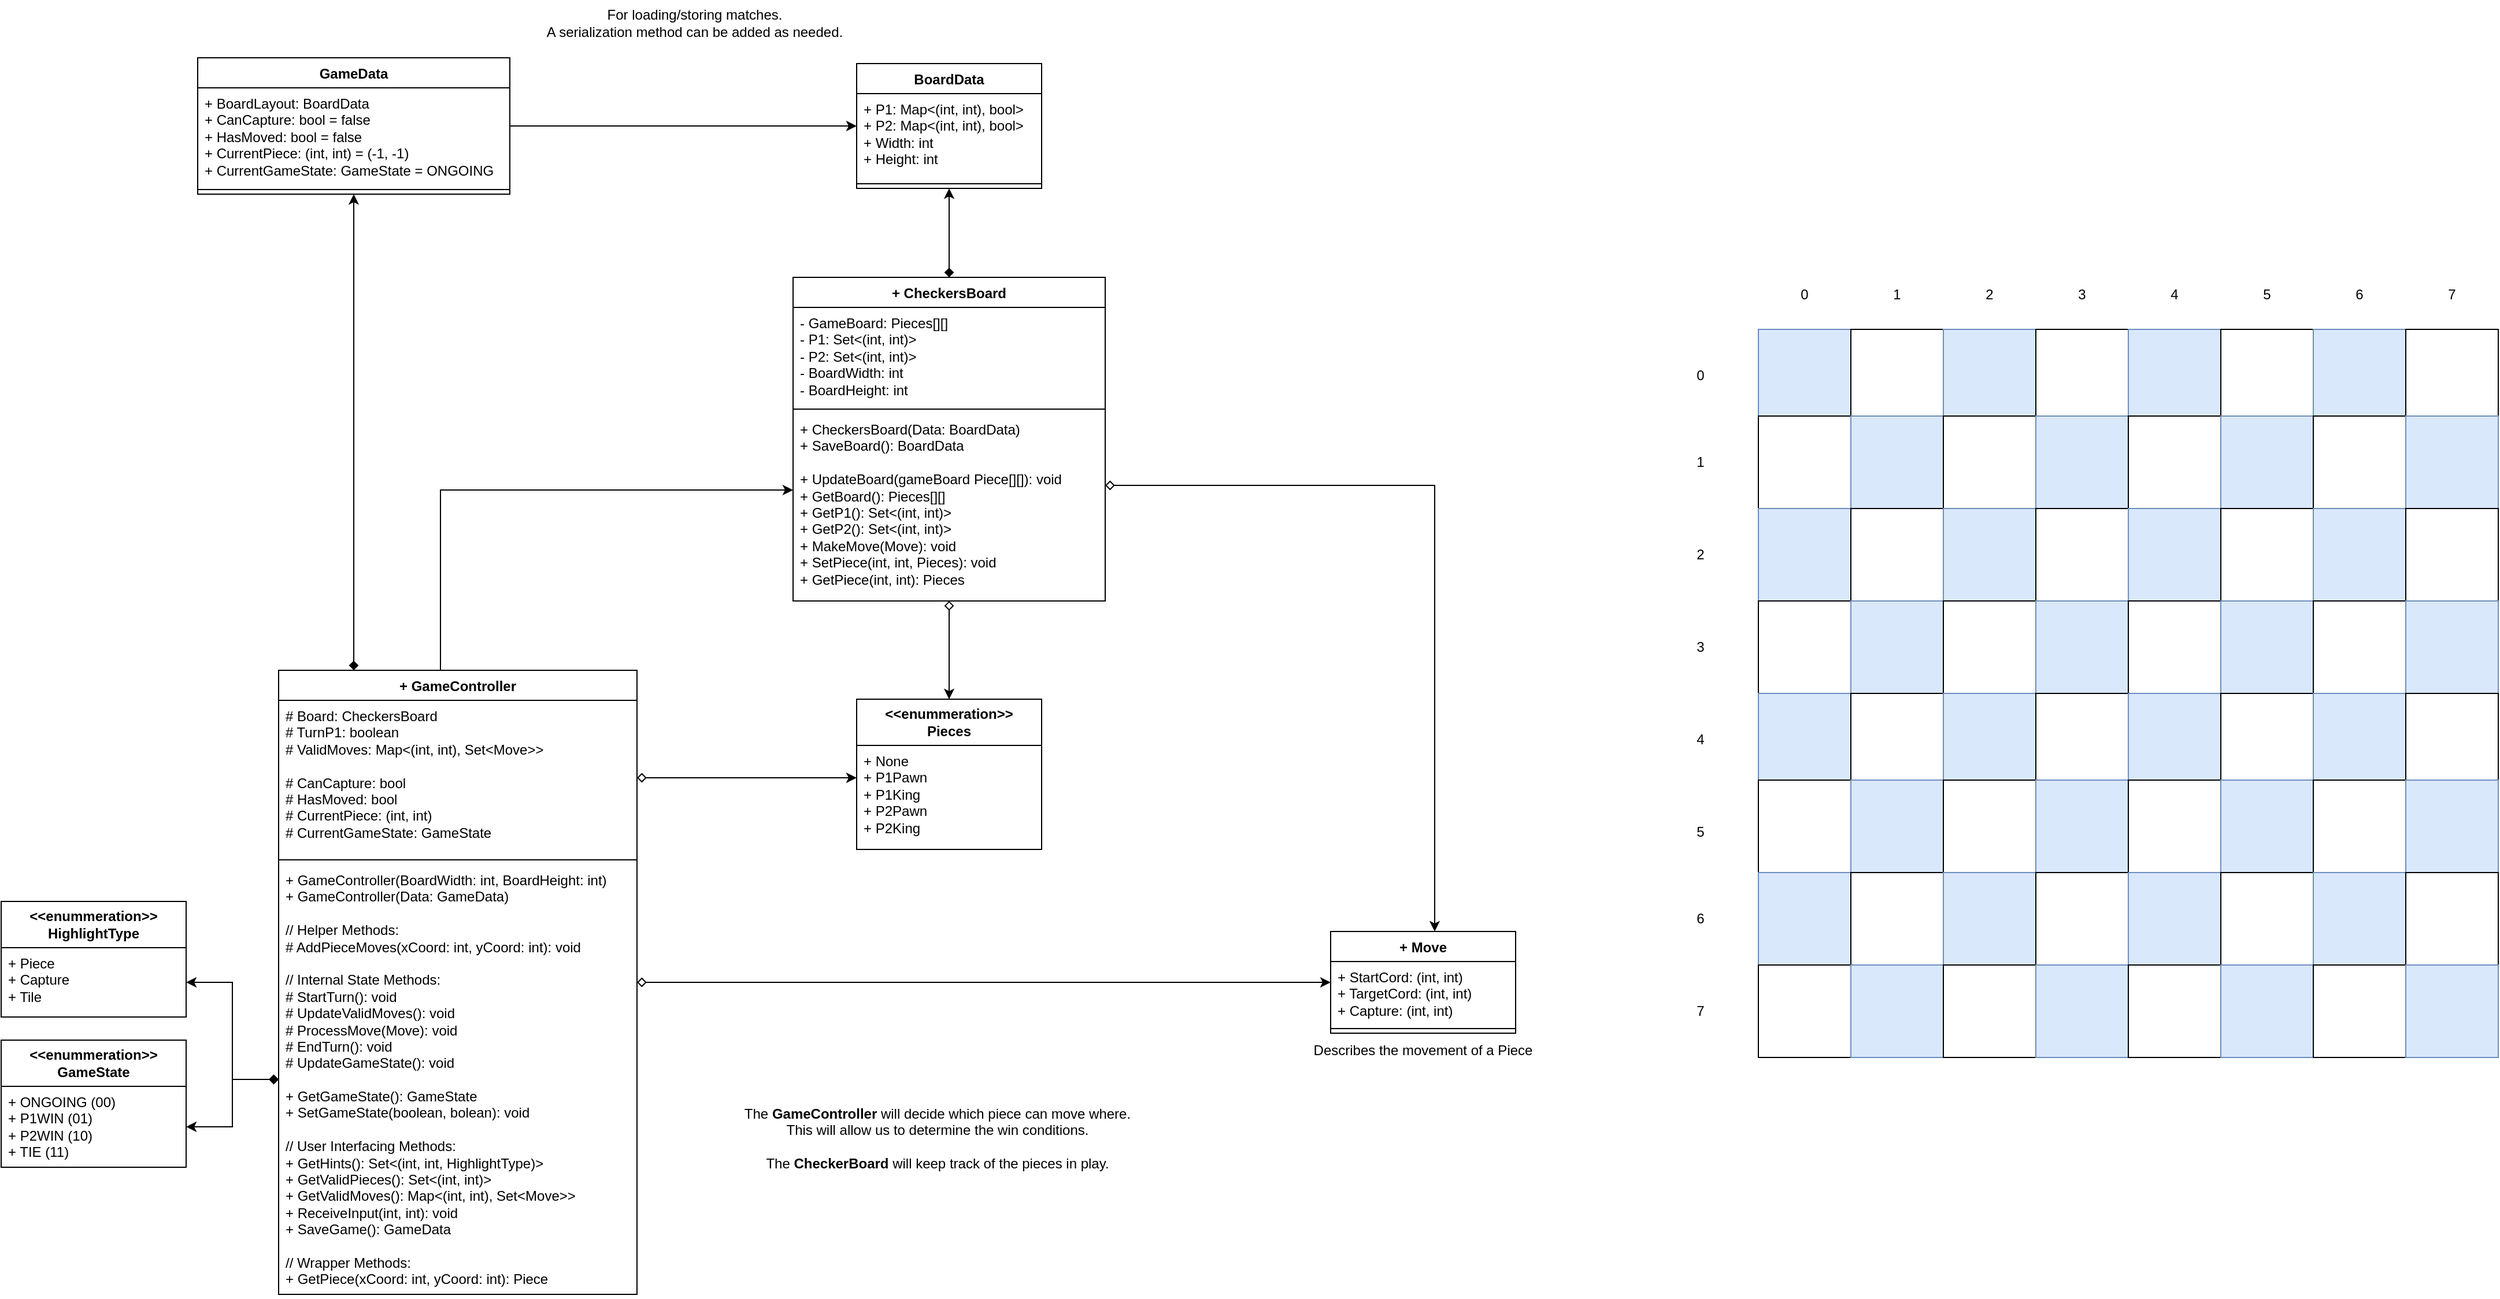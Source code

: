 <mxfile version="26.0.16" pages="2">
  <diagram name="ClassDiagram" id="gLZLLyH_hhTVmywuRG8O">
    <mxGraphModel grid="1" page="1" gridSize="10" guides="1" tooltips="1" connect="1" arrows="1" fold="1" pageScale="1" pageWidth="850" pageHeight="1100" math="0" shadow="0">
      <root>
        <mxCell id="0" />
        <mxCell id="1" parent="0" />
        <mxCell id="El5KGwW6AgN07_3p4NO5-117" value="" style="edgeStyle=orthogonalEdgeStyle;rounded=0;orthogonalLoop=1;jettySize=auto;html=1;startArrow=diamond;startFill=0;" edge="1" parent="1" source="El5KGwW6AgN07_3p4NO5-118" target="El5KGwW6AgN07_3p4NO5-122">
          <mxGeometry relative="1" as="geometry" />
        </mxCell>
        <mxCell id="El5KGwW6AgN07_3p4NO5-118" value="+ GameController&lt;div&gt;&lt;br&gt;&lt;/div&gt;" style="swimlane;fontStyle=1;align=center;verticalAlign=top;childLayout=stackLayout;horizontal=1;startSize=26;horizontalStack=0;resizeParent=1;resizeParentMax=0;resizeLast=0;collapsible=1;marginBottom=0;whiteSpace=wrap;html=1;" vertex="1" parent="1">
          <mxGeometry x="-290" y="420" width="310" height="540" as="geometry" />
        </mxCell>
        <mxCell id="El5KGwW6AgN07_3p4NO5-119" value="&lt;div&gt;&lt;span style=&quot;background-color: transparent; color: light-dark(rgb(0, 0, 0), rgb(255, 255, 255));&quot;&gt;# Board: CheckersBoard&lt;/span&gt;&lt;/div&gt;&lt;div&gt;# TurnP1: boolean&lt;/div&gt;&lt;div&gt;# ValidMoves: Map&amp;lt;(int, int), Set&amp;lt;Move&amp;gt;&amp;gt;&lt;/div&gt;&lt;div&gt;&lt;br&gt;&lt;/div&gt;&lt;div&gt;# CanCapture: bool&lt;/div&gt;&lt;div&gt;# HasMoved: bool&lt;/div&gt;&lt;div&gt;# CurrentPiece: (int, int)&lt;/div&gt;&lt;div&gt;# CurrentGameState: GameState&lt;/div&gt;" style="text;strokeColor=none;fillColor=none;align=left;verticalAlign=top;spacingLeft=4;spacingRight=4;overflow=hidden;rotatable=0;points=[[0,0.5],[1,0.5]];portConstraint=eastwest;whiteSpace=wrap;html=1;" vertex="1" parent="El5KGwW6AgN07_3p4NO5-118">
          <mxGeometry y="26" width="310" height="134" as="geometry" />
        </mxCell>
        <mxCell id="El5KGwW6AgN07_3p4NO5-120" value="" style="line;strokeWidth=1;fillColor=none;align=left;verticalAlign=middle;spacingTop=-1;spacingLeft=3;spacingRight=3;rotatable=0;labelPosition=right;points=[];portConstraint=eastwest;strokeColor=inherit;" vertex="1" parent="El5KGwW6AgN07_3p4NO5-118">
          <mxGeometry y="160" width="310" height="8" as="geometry" />
        </mxCell>
        <mxCell id="El5KGwW6AgN07_3p4NO5-121" value="&lt;div&gt;+ GameController(BoardWidth: int, BoardHeight: int)&lt;/div&gt;&lt;div&gt;+ GameController(Data: GameData)&lt;/div&gt;&lt;div&gt;&lt;br&gt;&lt;/div&gt;&lt;div&gt;// Helper Methods:&lt;/div&gt;&lt;div&gt;# AddPieceMoves(xCoord: int, yCoord: int): void&lt;/div&gt;&lt;div&gt;&lt;br&gt;&lt;/div&gt;&lt;div&gt;// Internal State Methods:&lt;/div&gt;&lt;div&gt;# StartTurn(): void&lt;/div&gt;&lt;div&gt;# UpdateValidMoves(): void&lt;/div&gt;&lt;div&gt;# ProcessMove(Move): void&lt;/div&gt;&lt;div&gt;# EndTurn(): void&lt;/div&gt;&lt;div&gt;# UpdateGameState(): void&lt;/div&gt;&lt;div&gt;&lt;br&gt;&lt;/div&gt;&lt;div&gt;&lt;div&gt;+ GetGameState(): GameState&lt;/div&gt;&lt;div&gt;+ SetGameState(boolean, bolean): void&lt;/div&gt;&lt;/div&gt;&lt;div&gt;&lt;br&gt;&lt;/div&gt;&lt;div&gt;// User Interfacing Methods:&lt;/div&gt;&lt;div&gt;+ GetHints(): Set&amp;lt;(int, int, HighlightType)&amp;gt;&lt;/div&gt;&lt;div&gt;+ GetValidPieces(): Set&amp;lt;(int, int)&amp;gt;&lt;/div&gt;+ GetValidMoves(): Map&amp;lt;(int, int), Set&amp;lt;Move&amp;gt;&amp;gt;&lt;div&gt;+ ReceiveInput(int, int): void&lt;/div&gt;&lt;div&gt;+ SaveGame(): GameData&lt;/div&gt;&lt;div&gt;&lt;br&gt;&lt;/div&gt;&lt;div&gt;// Wrapper Methods:&lt;/div&gt;&lt;div&gt;+ GetPiece(xCoord: int, yCoord: int): Piece&lt;/div&gt;" style="text;strokeColor=none;fillColor=none;align=left;verticalAlign=top;spacingLeft=4;spacingRight=4;overflow=hidden;rotatable=0;points=[[0,0.5],[1,0.5]];portConstraint=eastwest;whiteSpace=wrap;html=1;" vertex="1" parent="El5KGwW6AgN07_3p4NO5-118">
          <mxGeometry y="168" width="310" height="372" as="geometry" />
        </mxCell>
        <mxCell id="El5KGwW6AgN07_3p4NO5-122" value="+ Move" style="swimlane;fontStyle=1;align=center;verticalAlign=top;childLayout=stackLayout;horizontal=1;startSize=26;horizontalStack=0;resizeParent=1;resizeParentMax=0;resizeLast=0;collapsible=1;marginBottom=0;whiteSpace=wrap;html=1;" vertex="1" parent="1">
          <mxGeometry x="620" y="646" width="160" height="88" as="geometry" />
        </mxCell>
        <mxCell id="El5KGwW6AgN07_3p4NO5-123" value="+ StartCord: (int, int)&lt;div&gt;+ TargetCord: (int, int)&lt;/div&gt;&lt;div&gt;+ Capture: (int, int)&lt;/div&gt;" style="text;strokeColor=none;fillColor=none;align=left;verticalAlign=top;spacingLeft=4;spacingRight=4;overflow=hidden;rotatable=0;points=[[0,0.5],[1,0.5]];portConstraint=eastwest;whiteSpace=wrap;html=1;" vertex="1" parent="El5KGwW6AgN07_3p4NO5-122">
          <mxGeometry y="26" width="160" height="54" as="geometry" />
        </mxCell>
        <mxCell id="El5KGwW6AgN07_3p4NO5-124" value="" style="line;strokeWidth=1;fillColor=none;align=left;verticalAlign=middle;spacingTop=-1;spacingLeft=3;spacingRight=3;rotatable=0;labelPosition=right;points=[];portConstraint=eastwest;strokeColor=inherit;" vertex="1" parent="El5KGwW6AgN07_3p4NO5-122">
          <mxGeometry y="80" width="160" height="8" as="geometry" />
        </mxCell>
        <mxCell id="El5KGwW6AgN07_3p4NO5-125" value="Describes the movement of a Piece" style="text;html=1;align=center;verticalAlign=middle;whiteSpace=wrap;rounded=0;" vertex="1" parent="1">
          <mxGeometry x="600" y="734" width="200" height="30" as="geometry" />
        </mxCell>
        <mxCell id="El5KGwW6AgN07_3p4NO5-126" value="&lt;b&gt;&amp;lt;&amp;lt;enummeration&amp;gt;&amp;gt;&lt;/b&gt;&lt;div&gt;&lt;b&gt;HighlightType&lt;/b&gt;&lt;/div&gt;" style="swimlane;fontStyle=0;childLayout=stackLayout;horizontal=1;startSize=40;fillColor=none;horizontalStack=0;resizeParent=1;resizeParentMax=0;resizeLast=0;collapsible=1;marginBottom=0;whiteSpace=wrap;html=1;" vertex="1" parent="1">
          <mxGeometry x="-530" y="620" width="160" height="100" as="geometry" />
        </mxCell>
        <mxCell id="El5KGwW6AgN07_3p4NO5-127" value="+ Piece&lt;div&gt;+ Capture&lt;br&gt;&lt;div&gt;+ Tile&lt;/div&gt;&lt;/div&gt;" style="text;strokeColor=none;fillColor=none;align=left;verticalAlign=top;spacingLeft=4;spacingRight=4;overflow=hidden;rotatable=0;points=[[0,0.5],[1,0.5]];portConstraint=eastwest;whiteSpace=wrap;html=1;" vertex="1" parent="El5KGwW6AgN07_3p4NO5-126">
          <mxGeometry y="40" width="160" height="60" as="geometry" />
        </mxCell>
        <mxCell id="El5KGwW6AgN07_3p4NO5-128" value="" style="whiteSpace=wrap;html=1;aspect=fixed;fillColor=#dae8fc;strokeColor=#6c8ebf;" vertex="1" parent="1">
          <mxGeometry x="990" y="125" width="80" height="80" as="geometry" />
        </mxCell>
        <mxCell id="El5KGwW6AgN07_3p4NO5-129" value="" style="whiteSpace=wrap;html=1;aspect=fixed;" vertex="1" parent="1">
          <mxGeometry x="1070" y="125" width="80" height="80" as="geometry" />
        </mxCell>
        <mxCell id="El5KGwW6AgN07_3p4NO5-130" value="" style="whiteSpace=wrap;html=1;aspect=fixed;fillColor=#dae8fc;strokeColor=#6c8ebf;" vertex="1" parent="1">
          <mxGeometry x="1150" y="125" width="80" height="80" as="geometry" />
        </mxCell>
        <mxCell id="El5KGwW6AgN07_3p4NO5-131" value="" style="whiteSpace=wrap;html=1;aspect=fixed;" vertex="1" parent="1">
          <mxGeometry x="1230" y="125" width="80" height="80" as="geometry" />
        </mxCell>
        <mxCell id="El5KGwW6AgN07_3p4NO5-132" value="" style="whiteSpace=wrap;html=1;aspect=fixed;fillColor=#dae8fc;strokeColor=#6c8ebf;" vertex="1" parent="1">
          <mxGeometry x="1310" y="125" width="80" height="80" as="geometry" />
        </mxCell>
        <mxCell id="El5KGwW6AgN07_3p4NO5-133" value="" style="whiteSpace=wrap;html=1;aspect=fixed;" vertex="1" parent="1">
          <mxGeometry x="1390" y="125" width="80" height="80" as="geometry" />
        </mxCell>
        <mxCell id="El5KGwW6AgN07_3p4NO5-134" value="" style="whiteSpace=wrap;html=1;aspect=fixed;fillColor=#dae8fc;strokeColor=#6c8ebf;" vertex="1" parent="1">
          <mxGeometry x="1470" y="125" width="80" height="80" as="geometry" />
        </mxCell>
        <mxCell id="El5KGwW6AgN07_3p4NO5-135" value="" style="whiteSpace=wrap;html=1;aspect=fixed;" vertex="1" parent="1">
          <mxGeometry x="1550" y="125" width="80" height="80" as="geometry" />
        </mxCell>
        <mxCell id="El5KGwW6AgN07_3p4NO5-136" value="" style="whiteSpace=wrap;html=1;aspect=fixed;" vertex="1" parent="1">
          <mxGeometry x="990" y="200" width="80" height="80" as="geometry" />
        </mxCell>
        <mxCell id="El5KGwW6AgN07_3p4NO5-137" value="" style="whiteSpace=wrap;html=1;aspect=fixed;fillColor=#dae8fc;strokeColor=#6c8ebf;" vertex="1" parent="1">
          <mxGeometry x="1070" y="200" width="80" height="80" as="geometry" />
        </mxCell>
        <mxCell id="El5KGwW6AgN07_3p4NO5-138" value="" style="whiteSpace=wrap;html=1;aspect=fixed;" vertex="1" parent="1">
          <mxGeometry x="1150" y="200" width="80" height="80" as="geometry" />
        </mxCell>
        <mxCell id="El5KGwW6AgN07_3p4NO5-139" value="" style="whiteSpace=wrap;html=1;aspect=fixed;fillColor=#dae8fc;strokeColor=#6c8ebf;" vertex="1" parent="1">
          <mxGeometry x="1230" y="200" width="80" height="80" as="geometry" />
        </mxCell>
        <mxCell id="El5KGwW6AgN07_3p4NO5-140" value="" style="whiteSpace=wrap;html=1;aspect=fixed;" vertex="1" parent="1">
          <mxGeometry x="1310" y="200" width="80" height="80" as="geometry" />
        </mxCell>
        <mxCell id="El5KGwW6AgN07_3p4NO5-141" value="" style="whiteSpace=wrap;html=1;aspect=fixed;fillColor=#dae8fc;strokeColor=#6c8ebf;" vertex="1" parent="1">
          <mxGeometry x="1390" y="200" width="80" height="80" as="geometry" />
        </mxCell>
        <mxCell id="El5KGwW6AgN07_3p4NO5-142" value="" style="whiteSpace=wrap;html=1;aspect=fixed;" vertex="1" parent="1">
          <mxGeometry x="1470" y="200" width="80" height="80" as="geometry" />
        </mxCell>
        <mxCell id="El5KGwW6AgN07_3p4NO5-143" value="" style="whiteSpace=wrap;html=1;aspect=fixed;fillColor=#dae8fc;strokeColor=#6c8ebf;" vertex="1" parent="1">
          <mxGeometry x="1550" y="200" width="80" height="80" as="geometry" />
        </mxCell>
        <mxCell id="El5KGwW6AgN07_3p4NO5-144" value="" style="whiteSpace=wrap;html=1;aspect=fixed;fillColor=#dae8fc;strokeColor=#6c8ebf;" vertex="1" parent="1">
          <mxGeometry x="990" y="280" width="80" height="80" as="geometry" />
        </mxCell>
        <mxCell id="El5KGwW6AgN07_3p4NO5-145" value="" style="whiteSpace=wrap;html=1;aspect=fixed;" vertex="1" parent="1">
          <mxGeometry x="1070" y="280" width="80" height="80" as="geometry" />
        </mxCell>
        <mxCell id="El5KGwW6AgN07_3p4NO5-146" value="" style="whiteSpace=wrap;html=1;aspect=fixed;fillColor=#dae8fc;strokeColor=#6c8ebf;" vertex="1" parent="1">
          <mxGeometry x="1150" y="280" width="80" height="80" as="geometry" />
        </mxCell>
        <mxCell id="El5KGwW6AgN07_3p4NO5-147" value="" style="whiteSpace=wrap;html=1;aspect=fixed;" vertex="1" parent="1">
          <mxGeometry x="1230" y="280" width="80" height="80" as="geometry" />
        </mxCell>
        <mxCell id="El5KGwW6AgN07_3p4NO5-148" value="" style="whiteSpace=wrap;html=1;aspect=fixed;fillColor=#dae8fc;strokeColor=#6c8ebf;" vertex="1" parent="1">
          <mxGeometry x="1310" y="280" width="80" height="80" as="geometry" />
        </mxCell>
        <mxCell id="El5KGwW6AgN07_3p4NO5-149" value="" style="whiteSpace=wrap;html=1;aspect=fixed;" vertex="1" parent="1">
          <mxGeometry x="1390" y="280" width="80" height="80" as="geometry" />
        </mxCell>
        <mxCell id="El5KGwW6AgN07_3p4NO5-150" value="" style="whiteSpace=wrap;html=1;aspect=fixed;fillColor=#dae8fc;strokeColor=#6c8ebf;" vertex="1" parent="1">
          <mxGeometry x="1470" y="280" width="80" height="80" as="geometry" />
        </mxCell>
        <mxCell id="El5KGwW6AgN07_3p4NO5-151" value="" style="whiteSpace=wrap;html=1;aspect=fixed;" vertex="1" parent="1">
          <mxGeometry x="1550" y="280" width="80" height="80" as="geometry" />
        </mxCell>
        <mxCell id="El5KGwW6AgN07_3p4NO5-152" value="" style="whiteSpace=wrap;html=1;aspect=fixed;" vertex="1" parent="1">
          <mxGeometry x="990" y="360" width="80" height="80" as="geometry" />
        </mxCell>
        <mxCell id="El5KGwW6AgN07_3p4NO5-153" value="" style="whiteSpace=wrap;html=1;aspect=fixed;fillColor=#dae8fc;strokeColor=#6c8ebf;" vertex="1" parent="1">
          <mxGeometry x="1070" y="360" width="80" height="80" as="geometry" />
        </mxCell>
        <mxCell id="El5KGwW6AgN07_3p4NO5-154" value="" style="whiteSpace=wrap;html=1;aspect=fixed;" vertex="1" parent="1">
          <mxGeometry x="1150" y="360" width="80" height="80" as="geometry" />
        </mxCell>
        <mxCell id="El5KGwW6AgN07_3p4NO5-155" value="" style="whiteSpace=wrap;html=1;aspect=fixed;fillColor=#dae8fc;strokeColor=#6c8ebf;" vertex="1" parent="1">
          <mxGeometry x="1230" y="360" width="80" height="80" as="geometry" />
        </mxCell>
        <mxCell id="El5KGwW6AgN07_3p4NO5-156" value="" style="whiteSpace=wrap;html=1;aspect=fixed;" vertex="1" parent="1">
          <mxGeometry x="1310" y="360" width="80" height="80" as="geometry" />
        </mxCell>
        <mxCell id="El5KGwW6AgN07_3p4NO5-157" value="" style="whiteSpace=wrap;html=1;aspect=fixed;fillColor=#dae8fc;strokeColor=#6c8ebf;" vertex="1" parent="1">
          <mxGeometry x="1390" y="360" width="80" height="80" as="geometry" />
        </mxCell>
        <mxCell id="El5KGwW6AgN07_3p4NO5-158" value="" style="whiteSpace=wrap;html=1;aspect=fixed;" vertex="1" parent="1">
          <mxGeometry x="1470" y="360" width="80" height="80" as="geometry" />
        </mxCell>
        <mxCell id="El5KGwW6AgN07_3p4NO5-159" value="" style="whiteSpace=wrap;html=1;aspect=fixed;fillColor=#dae8fc;strokeColor=#6c8ebf;" vertex="1" parent="1">
          <mxGeometry x="1550" y="360" width="80" height="80" as="geometry" />
        </mxCell>
        <mxCell id="El5KGwW6AgN07_3p4NO5-160" value="" style="whiteSpace=wrap;html=1;aspect=fixed;fillColor=#dae8fc;strokeColor=#6c8ebf;" vertex="1" parent="1">
          <mxGeometry x="990" y="440" width="80" height="80" as="geometry" />
        </mxCell>
        <mxCell id="El5KGwW6AgN07_3p4NO5-161" value="" style="whiteSpace=wrap;html=1;aspect=fixed;" vertex="1" parent="1">
          <mxGeometry x="1070" y="440" width="80" height="80" as="geometry" />
        </mxCell>
        <mxCell id="El5KGwW6AgN07_3p4NO5-162" value="" style="whiteSpace=wrap;html=1;aspect=fixed;fillColor=#dae8fc;strokeColor=#6c8ebf;" vertex="1" parent="1">
          <mxGeometry x="1150" y="440" width="80" height="80" as="geometry" />
        </mxCell>
        <mxCell id="El5KGwW6AgN07_3p4NO5-163" value="" style="whiteSpace=wrap;html=1;aspect=fixed;" vertex="1" parent="1">
          <mxGeometry x="1230" y="440" width="80" height="80" as="geometry" />
        </mxCell>
        <mxCell id="El5KGwW6AgN07_3p4NO5-164" value="" style="whiteSpace=wrap;html=1;aspect=fixed;fillColor=#dae8fc;strokeColor=#6c8ebf;" vertex="1" parent="1">
          <mxGeometry x="1310" y="440" width="80" height="80" as="geometry" />
        </mxCell>
        <mxCell id="El5KGwW6AgN07_3p4NO5-165" value="" style="whiteSpace=wrap;html=1;aspect=fixed;" vertex="1" parent="1">
          <mxGeometry x="1390" y="440" width="80" height="80" as="geometry" />
        </mxCell>
        <mxCell id="El5KGwW6AgN07_3p4NO5-166" value="" style="whiteSpace=wrap;html=1;aspect=fixed;fillColor=#dae8fc;strokeColor=#6c8ebf;" vertex="1" parent="1">
          <mxGeometry x="1470" y="440" width="80" height="80" as="geometry" />
        </mxCell>
        <mxCell id="El5KGwW6AgN07_3p4NO5-167" value="" style="whiteSpace=wrap;html=1;aspect=fixed;" vertex="1" parent="1">
          <mxGeometry x="1550" y="440" width="80" height="80" as="geometry" />
        </mxCell>
        <mxCell id="El5KGwW6AgN07_3p4NO5-168" value="" style="whiteSpace=wrap;html=1;aspect=fixed;" vertex="1" parent="1">
          <mxGeometry x="990" y="515" width="80" height="80" as="geometry" />
        </mxCell>
        <mxCell id="El5KGwW6AgN07_3p4NO5-169" value="" style="whiteSpace=wrap;html=1;aspect=fixed;fillColor=#dae8fc;strokeColor=#6c8ebf;" vertex="1" parent="1">
          <mxGeometry x="1070" y="515" width="80" height="80" as="geometry" />
        </mxCell>
        <mxCell id="El5KGwW6AgN07_3p4NO5-170" value="" style="whiteSpace=wrap;html=1;aspect=fixed;" vertex="1" parent="1">
          <mxGeometry x="1150" y="515" width="80" height="80" as="geometry" />
        </mxCell>
        <mxCell id="El5KGwW6AgN07_3p4NO5-171" value="" style="whiteSpace=wrap;html=1;aspect=fixed;fillColor=#dae8fc;strokeColor=#6c8ebf;" vertex="1" parent="1">
          <mxGeometry x="1230" y="515" width="80" height="80" as="geometry" />
        </mxCell>
        <mxCell id="El5KGwW6AgN07_3p4NO5-172" value="" style="whiteSpace=wrap;html=1;aspect=fixed;" vertex="1" parent="1">
          <mxGeometry x="1310" y="515" width="80" height="80" as="geometry" />
        </mxCell>
        <mxCell id="El5KGwW6AgN07_3p4NO5-173" value="" style="whiteSpace=wrap;html=1;aspect=fixed;fillColor=#dae8fc;strokeColor=#6c8ebf;" vertex="1" parent="1">
          <mxGeometry x="1390" y="515" width="80" height="80" as="geometry" />
        </mxCell>
        <mxCell id="El5KGwW6AgN07_3p4NO5-174" value="" style="whiteSpace=wrap;html=1;aspect=fixed;" vertex="1" parent="1">
          <mxGeometry x="1470" y="515" width="80" height="80" as="geometry" />
        </mxCell>
        <mxCell id="El5KGwW6AgN07_3p4NO5-175" value="" style="whiteSpace=wrap;html=1;aspect=fixed;fillColor=#dae8fc;strokeColor=#6c8ebf;" vertex="1" parent="1">
          <mxGeometry x="1550" y="515" width="80" height="80" as="geometry" />
        </mxCell>
        <mxCell id="El5KGwW6AgN07_3p4NO5-176" value="" style="whiteSpace=wrap;html=1;aspect=fixed;fillColor=#dae8fc;strokeColor=#6c8ebf;" vertex="1" parent="1">
          <mxGeometry x="990" y="595" width="80" height="80" as="geometry" />
        </mxCell>
        <mxCell id="El5KGwW6AgN07_3p4NO5-177" value="" style="whiteSpace=wrap;html=1;aspect=fixed;" vertex="1" parent="1">
          <mxGeometry x="1070" y="595" width="80" height="80" as="geometry" />
        </mxCell>
        <mxCell id="El5KGwW6AgN07_3p4NO5-178" value="" style="whiteSpace=wrap;html=1;aspect=fixed;fillColor=#dae8fc;strokeColor=#6c8ebf;" vertex="1" parent="1">
          <mxGeometry x="1150" y="595" width="80" height="80" as="geometry" />
        </mxCell>
        <mxCell id="El5KGwW6AgN07_3p4NO5-179" value="" style="whiteSpace=wrap;html=1;aspect=fixed;" vertex="1" parent="1">
          <mxGeometry x="1230" y="595" width="80" height="80" as="geometry" />
        </mxCell>
        <mxCell id="El5KGwW6AgN07_3p4NO5-180" value="" style="whiteSpace=wrap;html=1;aspect=fixed;fillColor=#dae8fc;strokeColor=#6c8ebf;" vertex="1" parent="1">
          <mxGeometry x="1310" y="595" width="80" height="80" as="geometry" />
        </mxCell>
        <mxCell id="El5KGwW6AgN07_3p4NO5-181" value="" style="whiteSpace=wrap;html=1;aspect=fixed;" vertex="1" parent="1">
          <mxGeometry x="1390" y="595" width="80" height="80" as="geometry" />
        </mxCell>
        <mxCell id="El5KGwW6AgN07_3p4NO5-182" value="" style="whiteSpace=wrap;html=1;aspect=fixed;fillColor=#dae8fc;strokeColor=#6c8ebf;" vertex="1" parent="1">
          <mxGeometry x="1470" y="595" width="80" height="80" as="geometry" />
        </mxCell>
        <mxCell id="El5KGwW6AgN07_3p4NO5-183" value="" style="whiteSpace=wrap;html=1;aspect=fixed;" vertex="1" parent="1">
          <mxGeometry x="1550" y="595" width="80" height="80" as="geometry" />
        </mxCell>
        <mxCell id="El5KGwW6AgN07_3p4NO5-184" value="" style="whiteSpace=wrap;html=1;aspect=fixed;" vertex="1" parent="1">
          <mxGeometry x="990" y="675" width="80" height="80" as="geometry" />
        </mxCell>
        <mxCell id="El5KGwW6AgN07_3p4NO5-185" value="" style="whiteSpace=wrap;html=1;aspect=fixed;fillColor=#dae8fc;strokeColor=#6c8ebf;" vertex="1" parent="1">
          <mxGeometry x="1070" y="675" width="80" height="80" as="geometry" />
        </mxCell>
        <mxCell id="El5KGwW6AgN07_3p4NO5-186" value="" style="whiteSpace=wrap;html=1;aspect=fixed;" vertex="1" parent="1">
          <mxGeometry x="1150" y="675" width="80" height="80" as="geometry" />
        </mxCell>
        <mxCell id="El5KGwW6AgN07_3p4NO5-187" value="" style="whiteSpace=wrap;html=1;aspect=fixed;fillColor=#dae8fc;strokeColor=#6c8ebf;" vertex="1" parent="1">
          <mxGeometry x="1230" y="675" width="80" height="80" as="geometry" />
        </mxCell>
        <mxCell id="El5KGwW6AgN07_3p4NO5-188" value="" style="whiteSpace=wrap;html=1;aspect=fixed;" vertex="1" parent="1">
          <mxGeometry x="1310" y="675" width="80" height="80" as="geometry" />
        </mxCell>
        <mxCell id="El5KGwW6AgN07_3p4NO5-189" value="" style="whiteSpace=wrap;html=1;aspect=fixed;fillColor=#dae8fc;strokeColor=#6c8ebf;" vertex="1" parent="1">
          <mxGeometry x="1390" y="675" width="80" height="80" as="geometry" />
        </mxCell>
        <mxCell id="El5KGwW6AgN07_3p4NO5-190" value="" style="whiteSpace=wrap;html=1;aspect=fixed;" vertex="1" parent="1">
          <mxGeometry x="1470" y="675" width="80" height="80" as="geometry" />
        </mxCell>
        <mxCell id="El5KGwW6AgN07_3p4NO5-191" value="" style="whiteSpace=wrap;html=1;aspect=fixed;fillColor=#dae8fc;strokeColor=#6c8ebf;" vertex="1" parent="1">
          <mxGeometry x="1550" y="675" width="80" height="80" as="geometry" />
        </mxCell>
        <mxCell id="El5KGwW6AgN07_3p4NO5-192" value="0" style="text;html=1;align=center;verticalAlign=middle;whiteSpace=wrap;rounded=0;" vertex="1" parent="1">
          <mxGeometry x="1000" y="80" width="60" height="30" as="geometry" />
        </mxCell>
        <mxCell id="El5KGwW6AgN07_3p4NO5-193" value="1" style="text;html=1;align=center;verticalAlign=middle;whiteSpace=wrap;rounded=0;" vertex="1" parent="1">
          <mxGeometry x="1080" y="80" width="60" height="30" as="geometry" />
        </mxCell>
        <mxCell id="El5KGwW6AgN07_3p4NO5-194" value="2" style="text;html=1;align=center;verticalAlign=middle;whiteSpace=wrap;rounded=0;" vertex="1" parent="1">
          <mxGeometry x="1160" y="80" width="60" height="30" as="geometry" />
        </mxCell>
        <mxCell id="El5KGwW6AgN07_3p4NO5-195" value="3" style="text;html=1;align=center;verticalAlign=middle;whiteSpace=wrap;rounded=0;" vertex="1" parent="1">
          <mxGeometry x="1240" y="80" width="60" height="30" as="geometry" />
        </mxCell>
        <mxCell id="El5KGwW6AgN07_3p4NO5-196" value="4" style="text;html=1;align=center;verticalAlign=middle;whiteSpace=wrap;rounded=0;" vertex="1" parent="1">
          <mxGeometry x="1320" y="80" width="60" height="30" as="geometry" />
        </mxCell>
        <mxCell id="El5KGwW6AgN07_3p4NO5-197" value="5" style="text;html=1;align=center;verticalAlign=middle;whiteSpace=wrap;rounded=0;" vertex="1" parent="1">
          <mxGeometry x="1400" y="80" width="60" height="30" as="geometry" />
        </mxCell>
        <mxCell id="El5KGwW6AgN07_3p4NO5-198" value="6" style="text;html=1;align=center;verticalAlign=middle;whiteSpace=wrap;rounded=0;" vertex="1" parent="1">
          <mxGeometry x="1480" y="80" width="60" height="30" as="geometry" />
        </mxCell>
        <mxCell id="El5KGwW6AgN07_3p4NO5-199" value="7" style="text;html=1;align=center;verticalAlign=middle;whiteSpace=wrap;rounded=0;" vertex="1" parent="1">
          <mxGeometry x="1560" y="80" width="60" height="30" as="geometry" />
        </mxCell>
        <mxCell id="El5KGwW6AgN07_3p4NO5-200" value="0" style="text;html=1;align=center;verticalAlign=middle;whiteSpace=wrap;rounded=0;" vertex="1" parent="1">
          <mxGeometry x="910" y="150" width="60" height="30" as="geometry" />
        </mxCell>
        <mxCell id="El5KGwW6AgN07_3p4NO5-201" value="1" style="text;html=1;align=center;verticalAlign=middle;whiteSpace=wrap;rounded=0;" vertex="1" parent="1">
          <mxGeometry x="910" y="225" width="60" height="30" as="geometry" />
        </mxCell>
        <mxCell id="El5KGwW6AgN07_3p4NO5-202" value="2" style="text;html=1;align=center;verticalAlign=middle;whiteSpace=wrap;rounded=0;" vertex="1" parent="1">
          <mxGeometry x="910" y="305" width="60" height="30" as="geometry" />
        </mxCell>
        <mxCell id="El5KGwW6AgN07_3p4NO5-203" value="3" style="text;html=1;align=center;verticalAlign=middle;whiteSpace=wrap;rounded=0;" vertex="1" parent="1">
          <mxGeometry x="910" y="385" width="60" height="30" as="geometry" />
        </mxCell>
        <mxCell id="El5KGwW6AgN07_3p4NO5-204" value="4" style="text;html=1;align=center;verticalAlign=middle;whiteSpace=wrap;rounded=0;" vertex="1" parent="1">
          <mxGeometry x="910" y="465" width="60" height="30" as="geometry" />
        </mxCell>
        <mxCell id="El5KGwW6AgN07_3p4NO5-205" value="5" style="text;html=1;align=center;verticalAlign=middle;whiteSpace=wrap;rounded=0;" vertex="1" parent="1">
          <mxGeometry x="910" y="545" width="60" height="30" as="geometry" />
        </mxCell>
        <mxCell id="El5KGwW6AgN07_3p4NO5-206" value="6" style="text;html=1;align=center;verticalAlign=middle;whiteSpace=wrap;rounded=0;" vertex="1" parent="1">
          <mxGeometry x="910" y="620" width="60" height="30" as="geometry" />
        </mxCell>
        <mxCell id="El5KGwW6AgN07_3p4NO5-207" value="7" style="text;html=1;align=center;verticalAlign=middle;whiteSpace=wrap;rounded=0;" vertex="1" parent="1">
          <mxGeometry x="910" y="700" width="60" height="30" as="geometry" />
        </mxCell>
        <mxCell id="El5KGwW6AgN07_3p4NO5-208" value="&lt;b&gt;&amp;lt;&amp;lt;enummeration&amp;gt;&amp;gt;&lt;/b&gt;&lt;div&gt;&lt;b&gt;GameState&lt;/b&gt;&lt;/div&gt;" style="swimlane;fontStyle=0;childLayout=stackLayout;horizontal=1;startSize=40;fillColor=none;horizontalStack=0;resizeParent=1;resizeParentMax=0;resizeLast=0;collapsible=1;marginBottom=0;whiteSpace=wrap;html=1;" vertex="1" parent="1">
          <mxGeometry x="-530" y="740" width="160" height="110" as="geometry" />
        </mxCell>
        <mxCell id="El5KGwW6AgN07_3p4NO5-209" value="+ ONGOING (00)&lt;div&gt;+ P1WIN (01)&lt;/div&gt;&lt;div&gt;+ P2WIN (10)&lt;/div&gt;&lt;div&gt;+ TIE (11)&lt;/div&gt;" style="text;strokeColor=none;fillColor=none;align=left;verticalAlign=top;spacingLeft=4;spacingRight=4;overflow=hidden;rotatable=0;points=[[0,0.5],[1,0.5]];portConstraint=eastwest;whiteSpace=wrap;html=1;" vertex="1" parent="El5KGwW6AgN07_3p4NO5-208">
          <mxGeometry y="40" width="160" height="70" as="geometry" />
        </mxCell>
        <mxCell id="El5KGwW6AgN07_3p4NO5-210" value="" style="edgeStyle=orthogonalEdgeStyle;rounded=0;orthogonalLoop=1;jettySize=auto;html=1;startArrow=diamond;startFill=1;" edge="1" parent="1" source="El5KGwW6AgN07_3p4NO5-121" target="El5KGwW6AgN07_3p4NO5-209">
          <mxGeometry relative="1" as="geometry">
            <mxPoint x="20" y="700" as="sourcePoint" />
          </mxGeometry>
        </mxCell>
        <mxCell id="El5KGwW6AgN07_3p4NO5-211" value="" style="edgeStyle=orthogonalEdgeStyle;rounded=0;orthogonalLoop=1;jettySize=auto;html=1;startArrow=none;startFill=0;" edge="1" parent="1" source="El5KGwW6AgN07_3p4NO5-118" target="El5KGwW6AgN07_3p4NO5-219">
          <mxGeometry relative="1" as="geometry">
            <mxPoint x="370" y="420" as="sourcePoint" />
            <mxPoint x="410" y="354" as="targetPoint" />
            <Array as="points">
              <mxPoint x="-150" y="264" />
            </Array>
          </mxGeometry>
        </mxCell>
        <mxCell id="El5KGwW6AgN07_3p4NO5-212" value="" style="edgeStyle=orthogonalEdgeStyle;rounded=0;orthogonalLoop=1;jettySize=auto;html=1;startArrow=diamond;startFill=0;" edge="1" parent="1" source="El5KGwW6AgN07_3p4NO5-119" target="El5KGwW6AgN07_3p4NO5-221">
          <mxGeometry relative="1" as="geometry">
            <mxPoint x="80" y="534.0" as="targetPoint" />
            <Array as="points">
              <mxPoint x="130" y="513" />
              <mxPoint x="130" y="513" />
            </Array>
          </mxGeometry>
        </mxCell>
        <mxCell id="El5KGwW6AgN07_3p4NO5-213" value="" style="edgeStyle=orthogonalEdgeStyle;rounded=0;orthogonalLoop=1;jettySize=auto;html=1;startArrow=diamond;startFill=0;" edge="1" parent="1" source="El5KGwW6AgN07_3p4NO5-216" target="El5KGwW6AgN07_3p4NO5-220">
          <mxGeometry relative="1" as="geometry">
            <mxPoint x="240.0" y="410" as="targetPoint" />
            <Array as="points" />
          </mxGeometry>
        </mxCell>
        <mxCell id="El5KGwW6AgN07_3p4NO5-214" value="" style="edgeStyle=orthogonalEdgeStyle;rounded=0;orthogonalLoop=1;jettySize=auto;html=1;startArrow=diamond;startFill=0;" edge="1" parent="1" source="El5KGwW6AgN07_3p4NO5-216" target="El5KGwW6AgN07_3p4NO5-122">
          <mxGeometry relative="1" as="geometry">
            <Array as="points">
              <mxPoint x="710" y="260" />
            </Array>
          </mxGeometry>
        </mxCell>
        <mxCell id="El5KGwW6AgN07_3p4NO5-215" value="" style="edgeStyle=orthogonalEdgeStyle;rounded=0;orthogonalLoop=1;jettySize=auto;html=1;startArrow=diamond;startFill=1;" edge="1" parent="1" source="El5KGwW6AgN07_3p4NO5-216" target="El5KGwW6AgN07_3p4NO5-229">
          <mxGeometry relative="1" as="geometry" />
        </mxCell>
        <mxCell id="El5KGwW6AgN07_3p4NO5-216" value="&lt;div&gt;+ CheckersBoard&lt;/div&gt;&lt;div&gt;&lt;br&gt;&lt;/div&gt;" style="swimlane;fontStyle=1;align=center;verticalAlign=top;childLayout=stackLayout;horizontal=1;startSize=26;horizontalStack=0;resizeParent=1;resizeParentMax=0;resizeLast=0;collapsible=1;marginBottom=0;whiteSpace=wrap;html=1;" vertex="1" parent="1">
          <mxGeometry x="155" y="80" width="270" height="280" as="geometry" />
        </mxCell>
        <mxCell id="El5KGwW6AgN07_3p4NO5-217" value="- GameBoard: Pieces[][]&lt;div&gt;- P1: Set&amp;lt;(int, int)&amp;gt;&lt;/div&gt;&lt;div&gt;- P2: Set&amp;lt;(int, int)&amp;gt;&lt;br&gt;&lt;div&gt;- BoardWidth: int&lt;/div&gt;&lt;div&gt;- BoardHeight: int&lt;/div&gt;&lt;/div&gt;" style="text;strokeColor=none;fillColor=none;align=left;verticalAlign=top;spacingLeft=4;spacingRight=4;overflow=hidden;rotatable=0;points=[[0,0.5],[1,0.5]];portConstraint=eastwest;whiteSpace=wrap;html=1;" vertex="1" parent="El5KGwW6AgN07_3p4NO5-216">
          <mxGeometry y="26" width="270" height="84" as="geometry" />
        </mxCell>
        <mxCell id="El5KGwW6AgN07_3p4NO5-218" value="" style="line;strokeWidth=1;fillColor=none;align=left;verticalAlign=middle;spacingTop=-1;spacingLeft=3;spacingRight=3;rotatable=0;labelPosition=right;points=[];portConstraint=eastwest;strokeColor=inherit;" vertex="1" parent="El5KGwW6AgN07_3p4NO5-216">
          <mxGeometry y="110" width="270" height="8" as="geometry" />
        </mxCell>
        <mxCell id="El5KGwW6AgN07_3p4NO5-219" value="&lt;div&gt;+ CheckersBoard(Data: BoardData)&lt;/div&gt;&lt;div&gt;+ SaveBoard(): BoardData&lt;/div&gt;&lt;div&gt;&lt;br&gt;&lt;/div&gt;&lt;div&gt;+ Update&lt;span style=&quot;background-color: transparent; color: light-dark(rgb(0, 0, 0), rgb(255, 255, 255));&quot;&gt;Board(gameBoard Piece[][]): void&lt;/span&gt;&lt;/div&gt;&lt;div&gt;&lt;span style=&quot;background-color: transparent; color: light-dark(rgb(0, 0, 0), rgb(255, 255, 255));&quot;&gt;+ GetBoard(): Pieces[][]&lt;/span&gt;&lt;/div&gt;&lt;div&gt;&lt;span style=&quot;background-color: transparent; color: light-dark(rgb(0, 0, 0), rgb(255, 255, 255));&quot;&gt;+ GetP1(): Set&amp;lt;(int, int)&amp;gt;&lt;/span&gt;&lt;/div&gt;&lt;div&gt;&lt;span style=&quot;background-color: transparent; color: light-dark(rgb(0, 0, 0), rgb(255, 255, 255));&quot;&gt;&lt;/span&gt;&lt;/div&gt;+ GetP2(): Set&amp;lt;(int, int)&amp;gt;&lt;div&gt;+ MakeMove(Move): void&lt;/div&gt;&lt;div&gt;+ SetPiece(int, int, Pieces): void&lt;/div&gt;&lt;div&gt;+ GetPiece(int, int): Pieces&lt;/div&gt;" style="text;strokeColor=none;fillColor=none;align=left;verticalAlign=top;spacingLeft=4;spacingRight=4;overflow=hidden;rotatable=0;points=[[0,0.5],[1,0.5]];portConstraint=eastwest;whiteSpace=wrap;html=1;" vertex="1" parent="El5KGwW6AgN07_3p4NO5-216">
          <mxGeometry y="118" width="270" height="162" as="geometry" />
        </mxCell>
        <mxCell id="El5KGwW6AgN07_3p4NO5-220" value="&lt;b&gt;&amp;lt;&amp;lt;enummeration&amp;gt;&amp;gt;&lt;/b&gt;&lt;div&gt;&lt;b&gt;Pieces&lt;/b&gt;&lt;/div&gt;" style="swimlane;fontStyle=0;childLayout=stackLayout;horizontal=1;startSize=40;fillColor=none;horizontalStack=0;resizeParent=1;resizeParentMax=0;resizeLast=0;collapsible=1;marginBottom=0;whiteSpace=wrap;html=1;" vertex="1" parent="1">
          <mxGeometry x="210" y="445" width="160" height="130" as="geometry" />
        </mxCell>
        <mxCell id="El5KGwW6AgN07_3p4NO5-221" value="&lt;div&gt;+ None&lt;/div&gt;+ P1Pawn&lt;div&gt;+ P1King&lt;/div&gt;&lt;div&gt;+ P2Pawn&lt;/div&gt;&lt;div&gt;+ P2King&lt;/div&gt;&lt;div&gt;&lt;br&gt;&lt;/div&gt;" style="text;strokeColor=none;fillColor=none;align=left;verticalAlign=top;spacingLeft=4;spacingRight=4;overflow=hidden;rotatable=0;points=[[0,0.5],[1,0.5]];portConstraint=eastwest;whiteSpace=wrap;html=1;" vertex="1" parent="El5KGwW6AgN07_3p4NO5-220">
          <mxGeometry y="40" width="160" height="90" as="geometry" />
        </mxCell>
        <mxCell id="El5KGwW6AgN07_3p4NO5-222" value="The &lt;b&gt;GameController&lt;/b&gt;&amp;nbsp;will decide which piece can move where.&lt;div&gt;This will allow us to determine the win conditions.&lt;/div&gt;&lt;div&gt;&lt;br&gt;&lt;/div&gt;&lt;div&gt;The &lt;b&gt;CheckerBoard&lt;/b&gt;&amp;nbsp;will keep track of the pieces in play.&lt;/div&gt;" style="text;html=1;align=center;verticalAlign=middle;whiteSpace=wrap;rounded=0;" vertex="1" parent="1">
          <mxGeometry x="100" y="790" width="360" height="70" as="geometry" />
        </mxCell>
        <mxCell id="El5KGwW6AgN07_3p4NO5-223" style="edgeStyle=orthogonalEdgeStyle;rounded=0;orthogonalLoop=1;jettySize=auto;html=1;exitX=0;exitY=0.5;exitDx=0;exitDy=0;startArrow=diamond;startFill=1;" edge="1" parent="1" source="El5KGwW6AgN07_3p4NO5-121" target="El5KGwW6AgN07_3p4NO5-127">
          <mxGeometry relative="1" as="geometry" />
        </mxCell>
        <mxCell id="El5KGwW6AgN07_3p4NO5-224" value="" style="edgeStyle=orthogonalEdgeStyle;rounded=0;orthogonalLoop=1;jettySize=auto;html=1;startArrow=diamond;startFill=1;" edge="1" parent="1" source="El5KGwW6AgN07_3p4NO5-118" target="El5KGwW6AgN07_3p4NO5-226">
          <mxGeometry relative="1" as="geometry">
            <mxPoint x="-225" y="117" as="sourcePoint" />
            <Array as="points">
              <mxPoint x="-225" y="330" />
              <mxPoint x="-225" y="330" />
            </Array>
          </mxGeometry>
        </mxCell>
        <mxCell id="El5KGwW6AgN07_3p4NO5-225" value="" style="edgeStyle=orthogonalEdgeStyle;rounded=0;orthogonalLoop=1;jettySize=auto;html=1;" edge="1" parent="1" source="El5KGwW6AgN07_3p4NO5-226" target="El5KGwW6AgN07_3p4NO5-229">
          <mxGeometry relative="1" as="geometry">
            <mxPoint x="65" y="-51" as="targetPoint" />
          </mxGeometry>
        </mxCell>
        <mxCell id="El5KGwW6AgN07_3p4NO5-226" value="GameData" style="swimlane;fontStyle=1;align=center;verticalAlign=top;childLayout=stackLayout;horizontal=1;startSize=26;horizontalStack=0;resizeParent=1;resizeParentMax=0;resizeLast=0;collapsible=1;marginBottom=0;whiteSpace=wrap;html=1;" vertex="1" parent="1">
          <mxGeometry x="-360" y="-110" width="270" height="118" as="geometry" />
        </mxCell>
        <mxCell id="El5KGwW6AgN07_3p4NO5-227" value="+ BoardLayout: BoardData&lt;div&gt;+ CanCapture: bool = false&lt;/div&gt;&lt;div&gt;+ HasMoved: bool = false&lt;/div&gt;&lt;div&gt;+ CurrentPiece: (int, int) = (-1, -1)&lt;/div&gt;&lt;div&gt;+ CurrentGameState: GameState = ONGOING&lt;/div&gt;" style="text;strokeColor=none;fillColor=none;align=left;verticalAlign=top;spacingLeft=4;spacingRight=4;overflow=hidden;rotatable=0;points=[[0,0.5],[1,0.5]];portConstraint=eastwest;whiteSpace=wrap;html=1;" vertex="1" parent="El5KGwW6AgN07_3p4NO5-226">
          <mxGeometry y="26" width="270" height="84" as="geometry" />
        </mxCell>
        <mxCell id="El5KGwW6AgN07_3p4NO5-228" value="" style="line;strokeWidth=1;fillColor=none;align=left;verticalAlign=middle;spacingTop=-1;spacingLeft=3;spacingRight=3;rotatable=0;labelPosition=right;points=[];portConstraint=eastwest;strokeColor=inherit;" vertex="1" parent="El5KGwW6AgN07_3p4NO5-226">
          <mxGeometry y="110" width="270" height="8" as="geometry" />
        </mxCell>
        <mxCell id="El5KGwW6AgN07_3p4NO5-229" value="BoardData" style="swimlane;fontStyle=1;align=center;verticalAlign=top;childLayout=stackLayout;horizontal=1;startSize=26;horizontalStack=0;resizeParent=1;resizeParentMax=0;resizeLast=0;collapsible=1;marginBottom=0;whiteSpace=wrap;html=1;" vertex="1" parent="1">
          <mxGeometry x="210" y="-105" width="160" height="108" as="geometry" />
        </mxCell>
        <mxCell id="El5KGwW6AgN07_3p4NO5-230" value="+ P1: Map&amp;lt;(int, int), bool&amp;gt;&lt;div&gt;+ P2: Map&amp;lt;(int, int), bool&amp;gt;&lt;/div&gt;&lt;div&gt;+ Width: int&lt;/div&gt;&lt;div&gt;+ Height: int&lt;/div&gt;" style="text;strokeColor=none;fillColor=none;align=left;verticalAlign=top;spacingLeft=4;spacingRight=4;overflow=hidden;rotatable=0;points=[[0,0.5],[1,0.5]];portConstraint=eastwest;whiteSpace=wrap;html=1;" vertex="1" parent="El5KGwW6AgN07_3p4NO5-229">
          <mxGeometry y="26" width="160" height="74" as="geometry" />
        </mxCell>
        <mxCell id="El5KGwW6AgN07_3p4NO5-231" value="" style="line;strokeWidth=1;fillColor=none;align=left;verticalAlign=middle;spacingTop=-1;spacingLeft=3;spacingRight=3;rotatable=0;labelPosition=right;points=[];portConstraint=eastwest;strokeColor=inherit;" vertex="1" parent="El5KGwW6AgN07_3p4NO5-229">
          <mxGeometry y="100" width="160" height="8" as="geometry" />
        </mxCell>
        <mxCell id="El5KGwW6AgN07_3p4NO5-232" value="For loading/storing matches.&lt;div&gt;A serialization method can be added as needed.&lt;/div&gt;" style="text;html=1;align=center;verticalAlign=middle;whiteSpace=wrap;rounded=0;" vertex="1" parent="1">
          <mxGeometry x="-70" y="-160" width="280" height="40" as="geometry" />
        </mxCell>
      </root>
    </mxGraphModel>
  </diagram>
  <diagram id="2U-yJ4iHu435Ss1_Db7c" name="ControlFlow">
    <mxGraphModel grid="1" page="1" gridSize="10" guides="1" tooltips="1" connect="1" arrows="1" fold="1" pageScale="1" pageWidth="850" pageHeight="1100" math="0" shadow="0">
      <root>
        <mxCell id="0" />
        <mxCell id="1" parent="0" />
        <mxCell id="0GCq4Y744uVw-E18_V-o-1" value="" style="edgeStyle=orthogonalEdgeStyle;rounded=0;orthogonalLoop=1;jettySize=auto;html=1;" edge="1" parent="1" source="0GCq4Y744uVw-E18_V-o-2" target="0GCq4Y744uVw-E18_V-o-11">
          <mxGeometry relative="1" as="geometry" />
        </mxCell>
        <mxCell id="0GCq4Y744uVw-E18_V-o-2" value="Start Turn" style="rounded=0;whiteSpace=wrap;html=1;" vertex="1" parent="1">
          <mxGeometry x="1060" y="370" width="80" height="30" as="geometry" />
        </mxCell>
        <mxCell id="0GCq4Y744uVw-E18_V-o-3" value="" style="edgeStyle=orthogonalEdgeStyle;rounded=0;orthogonalLoop=1;jettySize=auto;html=1;" edge="1" parent="1" source="0GCq4Y744uVw-E18_V-o-7" target="0GCq4Y744uVw-E18_V-o-9">
          <mxGeometry relative="1" as="geometry" />
        </mxCell>
        <mxCell id="0GCq4Y744uVw-E18_V-o-4" value="Yes" style="edgeLabel;html=1;align=center;verticalAlign=middle;resizable=0;points=[];" connectable="0" vertex="1" parent="0GCq4Y744uVw-E18_V-o-3">
          <mxGeometry x="-0.259" relative="1" as="geometry">
            <mxPoint as="offset" />
          </mxGeometry>
        </mxCell>
        <mxCell id="0GCq4Y744uVw-E18_V-o-5" value="" style="edgeStyle=orthogonalEdgeStyle;rounded=0;orthogonalLoop=1;jettySize=auto;html=1;" edge="1" parent="1" source="0GCq4Y744uVw-E18_V-o-7" target="0GCq4Y744uVw-E18_V-o-13">
          <mxGeometry relative="1" as="geometry" />
        </mxCell>
        <mxCell id="0GCq4Y744uVw-E18_V-o-6" value="No" style="edgeLabel;html=1;align=center;verticalAlign=middle;resizable=0;points=[];" connectable="0" vertex="1" parent="0GCq4Y744uVw-E18_V-o-5">
          <mxGeometry x="-0.054" relative="1" as="geometry">
            <mxPoint y="-3" as="offset" />
          </mxGeometry>
        </mxCell>
        <mxCell id="0GCq4Y744uVw-E18_V-o-7" value="Can Capture?" style="rhombus;whiteSpace=wrap;html=1;" vertex="1" parent="1">
          <mxGeometry x="1050" y="540" width="100" height="70" as="geometry" />
        </mxCell>
        <mxCell id="0GCq4Y744uVw-E18_V-o-8" value="" style="edgeStyle=orthogonalEdgeStyle;rounded=0;orthogonalLoop=1;jettySize=auto;html=1;" edge="1" parent="1" source="0GCq4Y744uVw-E18_V-o-9" target="0GCq4Y744uVw-E18_V-o-21">
          <mxGeometry relative="1" as="geometry" />
        </mxCell>
        <mxCell id="0GCq4Y744uVw-E18_V-o-9" value="Remove non-Capture Moves" style="rounded=0;whiteSpace=wrap;html=1;" vertex="1" parent="1">
          <mxGeometry x="1200" y="550" width="140" height="50" as="geometry" />
        </mxCell>
        <mxCell id="0GCq4Y744uVw-E18_V-o-10" value="" style="edgeStyle=orthogonalEdgeStyle;rounded=0;orthogonalLoop=1;jettySize=auto;html=1;" edge="1" parent="1" source="0GCq4Y744uVw-E18_V-o-11" target="0GCq4Y744uVw-E18_V-o-7">
          <mxGeometry relative="1" as="geometry" />
        </mxCell>
        <mxCell id="0GCq4Y744uVw-E18_V-o-11" value="Get all viable Moves" style="rounded=0;whiteSpace=wrap;html=1;" vertex="1" parent="1">
          <mxGeometry x="1040" y="450" width="120" height="30" as="geometry" />
        </mxCell>
        <mxCell id="0GCq4Y744uVw-E18_V-o-12" value="" style="edgeStyle=orthogonalEdgeStyle;rounded=0;orthogonalLoop=1;jettySize=auto;html=1;" edge="1" parent="1" source="0GCq4Y744uVw-E18_V-o-13" target="0GCq4Y744uVw-E18_V-o-14">
          <mxGeometry relative="1" as="geometry" />
        </mxCell>
        <mxCell id="0GCq4Y744uVw-E18_V-o-13" value="Make a Move" style="rounded=0;whiteSpace=wrap;html=1;" vertex="1" parent="1">
          <mxGeometry x="1055" y="660" width="90" height="30" as="geometry" />
        </mxCell>
        <mxCell id="0GCq4Y744uVw-E18_V-o-14" value="End Turn" style="rounded=0;whiteSpace=wrap;html=1;" vertex="1" parent="1">
          <mxGeometry x="1060" y="770" width="80" height="30" as="geometry" />
        </mxCell>
        <mxCell id="0GCq4Y744uVw-E18_V-o-15" value="" style="edgeStyle=orthogonalEdgeStyle;rounded=0;orthogonalLoop=1;jettySize=auto;html=1;" edge="1" parent="1" source="0GCq4Y744uVw-E18_V-o-19" target="0GCq4Y744uVw-E18_V-o-9">
          <mxGeometry relative="1" as="geometry">
            <Array as="points">
              <mxPoint x="1450" y="575" />
            </Array>
          </mxGeometry>
        </mxCell>
        <mxCell id="0GCq4Y744uVw-E18_V-o-16" value="Yes" style="edgeLabel;html=1;align=center;verticalAlign=middle;resizable=0;points=[];" connectable="0" vertex="1" parent="0GCq4Y744uVw-E18_V-o-15">
          <mxGeometry x="-0.445" y="1" relative="1" as="geometry">
            <mxPoint x="1" y="18" as="offset" />
          </mxGeometry>
        </mxCell>
        <mxCell id="0GCq4Y744uVw-E18_V-o-17" value="" style="edgeStyle=orthogonalEdgeStyle;rounded=0;orthogonalLoop=1;jettySize=auto;html=1;" edge="1" parent="1" source="0GCq4Y744uVw-E18_V-o-19" target="0GCq4Y744uVw-E18_V-o-14">
          <mxGeometry relative="1" as="geometry">
            <Array as="points">
              <mxPoint x="1450" y="865" />
            </Array>
          </mxGeometry>
        </mxCell>
        <mxCell id="0GCq4Y744uVw-E18_V-o-18" value="No" style="edgeLabel;html=1;align=center;verticalAlign=middle;resizable=0;points=[];" connectable="0" vertex="1" parent="0GCq4Y744uVw-E18_V-o-17">
          <mxGeometry x="-0.877" relative="1" as="geometry">
            <mxPoint y="-8" as="offset" />
          </mxGeometry>
        </mxCell>
        <mxCell id="0GCq4Y744uVw-E18_V-o-19" value="Can Capture?" style="rhombus;whiteSpace=wrap;html=1;" vertex="1" parent="1">
          <mxGeometry x="1400" y="750" width="100" height="70" as="geometry" />
        </mxCell>
        <mxCell id="0GCq4Y744uVw-E18_V-o-20" value="" style="edgeStyle=orthogonalEdgeStyle;rounded=0;orthogonalLoop=1;jettySize=auto;html=1;" edge="1" parent="1" source="0GCq4Y744uVw-E18_V-o-28" target="0GCq4Y744uVw-E18_V-o-26">
          <mxGeometry relative="1" as="geometry" />
        </mxCell>
        <mxCell id="0GCq4Y744uVw-E18_V-o-21" value="Capture" style="rounded=0;whiteSpace=wrap;html=1;" vertex="1" parent="1">
          <mxGeometry x="1240" y="630" width="60" height="30" as="geometry" />
        </mxCell>
        <mxCell id="0GCq4Y744uVw-E18_V-o-22" value="" style="edgeStyle=orthogonalEdgeStyle;rounded=0;orthogonalLoop=1;jettySize=auto;html=1;" edge="1" parent="1" source="0GCq4Y744uVw-E18_V-o-26" target="0GCq4Y744uVw-E18_V-o-14">
          <mxGeometry relative="1" as="geometry" />
        </mxCell>
        <mxCell id="0GCq4Y744uVw-E18_V-o-23" value="Yes" style="edgeLabel;html=1;align=center;verticalAlign=middle;resizable=0;points=[];" connectable="0" vertex="1" parent="0GCq4Y744uVw-E18_V-o-22">
          <mxGeometry x="0.009" y="-2" relative="1" as="geometry">
            <mxPoint x="1" y="2" as="offset" />
          </mxGeometry>
        </mxCell>
        <mxCell id="0GCq4Y744uVw-E18_V-o-24" value="" style="edgeStyle=orthogonalEdgeStyle;rounded=0;orthogonalLoop=1;jettySize=auto;html=1;" edge="1" parent="1" source="0GCq4Y744uVw-E18_V-o-26" target="0GCq4Y744uVw-E18_V-o-19">
          <mxGeometry relative="1" as="geometry" />
        </mxCell>
        <mxCell id="0GCq4Y744uVw-E18_V-o-25" value="No" style="edgeLabel;html=1;align=center;verticalAlign=middle;resizable=0;points=[];" connectable="0" vertex="1" parent="0GCq4Y744uVw-E18_V-o-24">
          <mxGeometry x="-0.185" y="2" relative="1" as="geometry">
            <mxPoint y="2" as="offset" />
          </mxGeometry>
        </mxCell>
        <mxCell id="0GCq4Y744uVw-E18_V-o-26" value="Kinged?" style="rhombus;whiteSpace=wrap;html=1;" vertex="1" parent="1">
          <mxGeometry x="1220" y="760" width="100" height="50" as="geometry" />
        </mxCell>
        <mxCell id="0GCq4Y744uVw-E18_V-o-27" value="" style="edgeStyle=orthogonalEdgeStyle;rounded=0;orthogonalLoop=1;jettySize=auto;html=1;" edge="1" parent="1" source="0GCq4Y744uVw-E18_V-o-21" target="0GCq4Y744uVw-E18_V-o-28">
          <mxGeometry relative="1" as="geometry">
            <mxPoint x="1270" y="680" as="sourcePoint" />
            <mxPoint x="1270" y="760" as="targetPoint" />
          </mxGeometry>
        </mxCell>
        <mxCell id="0GCq4Y744uVw-E18_V-o-28" value="Get all viable Moves of the Moved Piece" style="rounded=0;whiteSpace=wrap;html=1;" vertex="1" parent="1">
          <mxGeometry x="1210" y="690" width="120" height="40" as="geometry" />
        </mxCell>
        <mxCell id="0GCq4Y744uVw-E18_V-o-29" value="Get Viable Moves (when the turn has just started)" style="swimlane;whiteSpace=wrap;html=1;" vertex="1" parent="1">
          <mxGeometry x="1040" y="980" width="480" height="480" as="geometry" />
        </mxCell>
        <mxCell id="0GCq4Y744uVw-E18_V-o-30" value="" style="edgeStyle=orthogonalEdgeStyle;rounded=0;orthogonalLoop=1;jettySize=auto;html=1;" edge="1" parent="0GCq4Y744uVw-E18_V-o-29" source="0GCq4Y744uVw-E18_V-o-32" target="0GCq4Y744uVw-E18_V-o-37">
          <mxGeometry relative="1" as="geometry" />
        </mxCell>
        <mxCell id="0GCq4Y744uVw-E18_V-o-31" value="Yes" style="edgeLabel;html=1;align=center;verticalAlign=middle;resizable=0;points=[];" connectable="0" vertex="1" parent="0GCq4Y744uVw-E18_V-o-30">
          <mxGeometry x="-0.23" relative="1" as="geometry">
            <mxPoint as="offset" />
          </mxGeometry>
        </mxCell>
        <mxCell id="0GCq4Y744uVw-E18_V-o-32" value="Is Tile Valid?" style="rhombus;whiteSpace=wrap;html=1;" vertex="1" parent="0GCq4Y744uVw-E18_V-o-29">
          <mxGeometry x="180" y="50" width="120" height="60" as="geometry" />
        </mxCell>
        <mxCell id="0GCq4Y744uVw-E18_V-o-33" value="" style="edgeStyle=orthogonalEdgeStyle;rounded=0;orthogonalLoop=1;jettySize=auto;html=1;" edge="1" parent="0GCq4Y744uVw-E18_V-o-29" source="0GCq4Y744uVw-E18_V-o-37" target="0GCq4Y744uVw-E18_V-o-40">
          <mxGeometry relative="1" as="geometry">
            <Array as="points">
              <mxPoint x="120" y="180" />
            </Array>
          </mxGeometry>
        </mxCell>
        <mxCell id="0GCq4Y744uVw-E18_V-o-34" value="Yes" style="edgeLabel;html=1;align=center;verticalAlign=middle;resizable=0;points=[];" connectable="0" vertex="1" parent="0GCq4Y744uVw-E18_V-o-33">
          <mxGeometry x="-0.559" y="2" relative="1" as="geometry">
            <mxPoint x="3" y="-2" as="offset" />
          </mxGeometry>
        </mxCell>
        <mxCell id="0GCq4Y744uVw-E18_V-o-35" value="" style="edgeStyle=orthogonalEdgeStyle;rounded=0;orthogonalLoop=1;jettySize=auto;html=1;" edge="1" parent="0GCq4Y744uVw-E18_V-o-29" source="0GCq4Y744uVw-E18_V-o-37" target="0GCq4Y744uVw-E18_V-o-44">
          <mxGeometry relative="1" as="geometry" />
        </mxCell>
        <mxCell id="0GCq4Y744uVw-E18_V-o-36" value="No" style="edgeLabel;html=1;align=center;verticalAlign=middle;resizable=0;points=[];" connectable="0" vertex="1" parent="0GCq4Y744uVw-E18_V-o-35">
          <mxGeometry x="-0.63" y="-1" relative="1" as="geometry">
            <mxPoint as="offset" />
          </mxGeometry>
        </mxCell>
        <mxCell id="0GCq4Y744uVw-E18_V-o-37" value="Is Tile Empty?" style="rhombus;whiteSpace=wrap;html=1;" vertex="1" parent="0GCq4Y744uVw-E18_V-o-29">
          <mxGeometry x="180" y="150" width="120" height="60" as="geometry" />
        </mxCell>
        <mxCell id="0GCq4Y744uVw-E18_V-o-38" value="" style="edgeStyle=orthogonalEdgeStyle;rounded=0;orthogonalLoop=1;jettySize=auto;html=1;" edge="1" parent="0GCq4Y744uVw-E18_V-o-29" source="0GCq4Y744uVw-E18_V-o-40" target="0GCq4Y744uVw-E18_V-o-41">
          <mxGeometry relative="1" as="geometry">
            <Array as="points">
              <mxPoint x="120" y="385" />
            </Array>
          </mxGeometry>
        </mxCell>
        <mxCell id="0GCq4Y744uVw-E18_V-o-39" value="No" style="edgeLabel;html=1;align=center;verticalAlign=middle;resizable=0;points=[];" connectable="0" vertex="1" parent="0GCq4Y744uVw-E18_V-o-38">
          <mxGeometry x="-0.082" y="1" relative="1" as="geometry">
            <mxPoint x="-1" y="-28" as="offset" />
          </mxGeometry>
        </mxCell>
        <mxCell id="0GCq4Y744uVw-E18_V-o-40" value="&lt;div&gt;CanCapture?&lt;/div&gt;" style="rhombus;whiteSpace=wrap;html=1;" vertex="1" parent="0GCq4Y744uVw-E18_V-o-29">
          <mxGeometry x="70" y="250" width="100" height="60" as="geometry" />
        </mxCell>
        <mxCell id="0GCq4Y744uVw-E18_V-o-41" value="Add Move" style="rounded=0;whiteSpace=wrap;html=1;" vertex="1" parent="0GCq4Y744uVw-E18_V-o-29">
          <mxGeometry x="170" y="370" width="80" height="30" as="geometry" />
        </mxCell>
        <mxCell id="0GCq4Y744uVw-E18_V-o-42" value="" style="edgeStyle=orthogonalEdgeStyle;rounded=0;orthogonalLoop=1;jettySize=auto;html=1;" edge="1" parent="0GCq4Y744uVw-E18_V-o-29" source="0GCq4Y744uVw-E18_V-o-44" target="0GCq4Y744uVw-E18_V-o-46">
          <mxGeometry relative="1" as="geometry" />
        </mxCell>
        <mxCell id="0GCq4Y744uVw-E18_V-o-43" value="Yes" style="edgeLabel;html=1;align=center;verticalAlign=middle;resizable=0;points=[];" connectable="0" vertex="1" parent="0GCq4Y744uVw-E18_V-o-42">
          <mxGeometry x="-0.209" y="-2" relative="1" as="geometry">
            <mxPoint x="2" as="offset" />
          </mxGeometry>
        </mxCell>
        <mxCell id="0GCq4Y744uVw-E18_V-o-44" value="Can Capture?" style="rhombus;whiteSpace=wrap;html=1;" vertex="1" parent="0GCq4Y744uVw-E18_V-o-29">
          <mxGeometry x="310" y="260" width="100" height="60" as="geometry" />
        </mxCell>
        <mxCell id="0GCq4Y744uVw-E18_V-o-45" value="" style="edgeStyle=orthogonalEdgeStyle;rounded=0;orthogonalLoop=1;jettySize=auto;html=1;" edge="1" parent="0GCq4Y744uVw-E18_V-o-29" source="0GCq4Y744uVw-E18_V-o-46" target="0GCq4Y744uVw-E18_V-o-41">
          <mxGeometry relative="1" as="geometry" />
        </mxCell>
        <mxCell id="0GCq4Y744uVw-E18_V-o-46" value="Enter Capturing Mode" style="rounded=0;whiteSpace=wrap;html=1;" vertex="1" parent="0GCq4Y744uVw-E18_V-o-29">
          <mxGeometry x="295" y="370" width="130" height="30" as="geometry" />
        </mxCell>
        <mxCell id="0GCq4Y744uVw-E18_V-o-47" value="Run this on all Pieces" style="text;html=1;align=center;verticalAlign=middle;whiteSpace=wrap;rounded=0;" vertex="1" parent="0GCq4Y744uVw-E18_V-o-29">
          <mxGeometry x="10" y="30" width="130" height="30" as="geometry" />
        </mxCell>
        <mxCell id="0GCq4Y744uVw-E18_V-o-48" value="Get Viable Moves (when the Piece has just moved)" style="swimlane;whiteSpace=wrap;html=1;" vertex="1" parent="1">
          <mxGeometry x="1040" y="1490" width="480" height="430" as="geometry" />
        </mxCell>
        <mxCell id="0GCq4Y744uVw-E18_V-o-49" value="" style="edgeStyle=orthogonalEdgeStyle;rounded=0;orthogonalLoop=1;jettySize=auto;html=1;" edge="1" parent="0GCq4Y744uVw-E18_V-o-48" source="0GCq4Y744uVw-E18_V-o-51" target="0GCq4Y744uVw-E18_V-o-54">
          <mxGeometry relative="1" as="geometry" />
        </mxCell>
        <mxCell id="0GCq4Y744uVw-E18_V-o-50" value="Yes" style="edgeLabel;html=1;align=center;verticalAlign=middle;resizable=0;points=[];" connectable="0" vertex="1" parent="0GCq4Y744uVw-E18_V-o-49">
          <mxGeometry x="-0.23" relative="1" as="geometry">
            <mxPoint as="offset" />
          </mxGeometry>
        </mxCell>
        <mxCell id="0GCq4Y744uVw-E18_V-o-51" value="Is Tile Valid?" style="rhombus;whiteSpace=wrap;html=1;" vertex="1" parent="0GCq4Y744uVw-E18_V-o-48">
          <mxGeometry x="180" y="50" width="120" height="60" as="geometry" />
        </mxCell>
        <mxCell id="0GCq4Y744uVw-E18_V-o-52" value="" style="edgeStyle=orthogonalEdgeStyle;rounded=0;orthogonalLoop=1;jettySize=auto;html=1;" edge="1" parent="0GCq4Y744uVw-E18_V-o-48" source="0GCq4Y744uVw-E18_V-o-54" target="0GCq4Y744uVw-E18_V-o-58">
          <mxGeometry relative="1" as="geometry" />
        </mxCell>
        <mxCell id="0GCq4Y744uVw-E18_V-o-53" value="No" style="edgeLabel;html=1;align=center;verticalAlign=middle;resizable=0;points=[];" connectable="0" vertex="1" parent="0GCq4Y744uVw-E18_V-o-52">
          <mxGeometry x="-0.63" y="-1" relative="1" as="geometry">
            <mxPoint x="1" y="13" as="offset" />
          </mxGeometry>
        </mxCell>
        <mxCell id="0GCq4Y744uVw-E18_V-o-54" value="Is Tile Empty?" style="rhombus;whiteSpace=wrap;html=1;" vertex="1" parent="0GCq4Y744uVw-E18_V-o-48">
          <mxGeometry x="180" y="150" width="120" height="60" as="geometry" />
        </mxCell>
        <mxCell id="0GCq4Y744uVw-E18_V-o-55" value="Add Move" style="rounded=0;whiteSpace=wrap;html=1;" vertex="1" parent="0GCq4Y744uVw-E18_V-o-48">
          <mxGeometry x="200" y="370" width="80" height="30" as="geometry" />
        </mxCell>
        <mxCell id="0GCq4Y744uVw-E18_V-o-56" value="" style="edgeStyle=orthogonalEdgeStyle;rounded=0;orthogonalLoop=1;jettySize=auto;html=1;" edge="1" parent="0GCq4Y744uVw-E18_V-o-48" source="0GCq4Y744uVw-E18_V-o-58" target="0GCq4Y744uVw-E18_V-o-55">
          <mxGeometry relative="1" as="geometry" />
        </mxCell>
        <mxCell id="0GCq4Y744uVw-E18_V-o-57" value="Yes" style="edgeLabel;html=1;align=center;verticalAlign=middle;resizable=0;points=[];" connectable="0" vertex="1" parent="0GCq4Y744uVw-E18_V-o-56">
          <mxGeometry x="-0.541" y="-2" relative="1" as="geometry">
            <mxPoint x="2" y="9" as="offset" />
          </mxGeometry>
        </mxCell>
        <mxCell id="0GCq4Y744uVw-E18_V-o-58" value="Can Capture?" style="rhombus;whiteSpace=wrap;html=1;" vertex="1" parent="0GCq4Y744uVw-E18_V-o-48">
          <mxGeometry x="190" y="260" width="100" height="60" as="geometry" />
        </mxCell>
      </root>
    </mxGraphModel>
  </diagram>
</mxfile>
